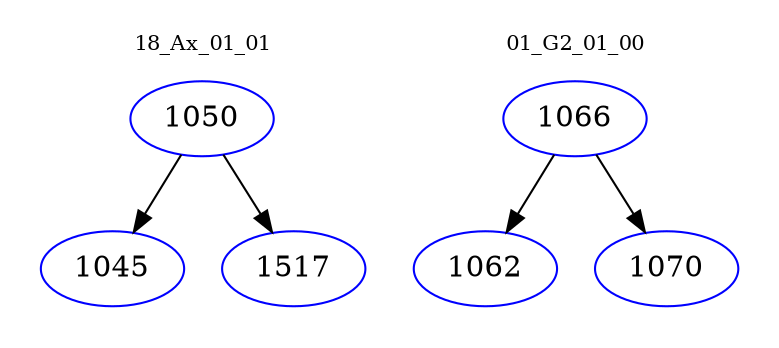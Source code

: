 digraph{
subgraph cluster_0 {
color = white
label = "18_Ax_01_01";
fontsize=10;
T0_1050 [label="1050", color="blue"]
T0_1050 -> T0_1045 [color="black"]
T0_1045 [label="1045", color="blue"]
T0_1050 -> T0_1517 [color="black"]
T0_1517 [label="1517", color="blue"]
}
subgraph cluster_1 {
color = white
label = "01_G2_01_00";
fontsize=10;
T1_1066 [label="1066", color="blue"]
T1_1066 -> T1_1062 [color="black"]
T1_1062 [label="1062", color="blue"]
T1_1066 -> T1_1070 [color="black"]
T1_1070 [label="1070", color="blue"]
}
}
